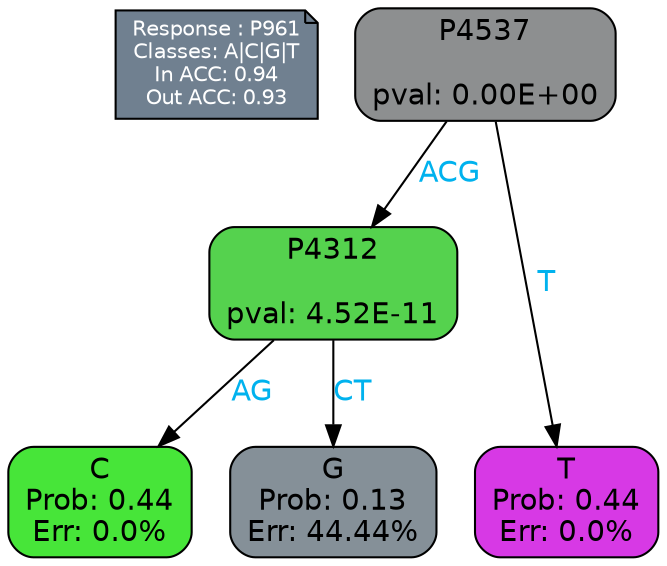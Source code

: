 digraph Tree {
node [shape=box, style="filled, rounded", color="black", fontname=helvetica] ;
graph [ranksep=equally, splines=polylines, bgcolor=transparent, dpi=600] ;
edge [fontname=helvetica] ;
LEGEND [label="Response : P961
Classes: A|C|G|T
In ACC: 0.94
Out ACC: 0.93
",shape=note,align=left,style=filled,fillcolor="slategray",fontcolor="white",fontsize=10];1 [label="P4537

pval: 0.00E+00", fillcolor="#8d8f90"] ;
2 [label="P4312

pval: 4.52E-11", fillcolor="#55d24e"] ;
3 [label="C
Prob: 0.44
Err: 0.0%", fillcolor="#47e539"] ;
4 [label="G
Prob: 0.13
Err: 44.44%", fillcolor="#859098"] ;
5 [label="T
Prob: 0.44
Err: 0.0%", fillcolor="#d739e5"] ;
1 -> 2 [label="ACG",fontcolor=deepskyblue2] ;
1 -> 5 [label="T",fontcolor=deepskyblue2] ;
2 -> 3 [label="AG",fontcolor=deepskyblue2] ;
2 -> 4 [label="CT",fontcolor=deepskyblue2] ;
{rank = same; 3;4;5;}{rank = same; LEGEND;1;}}